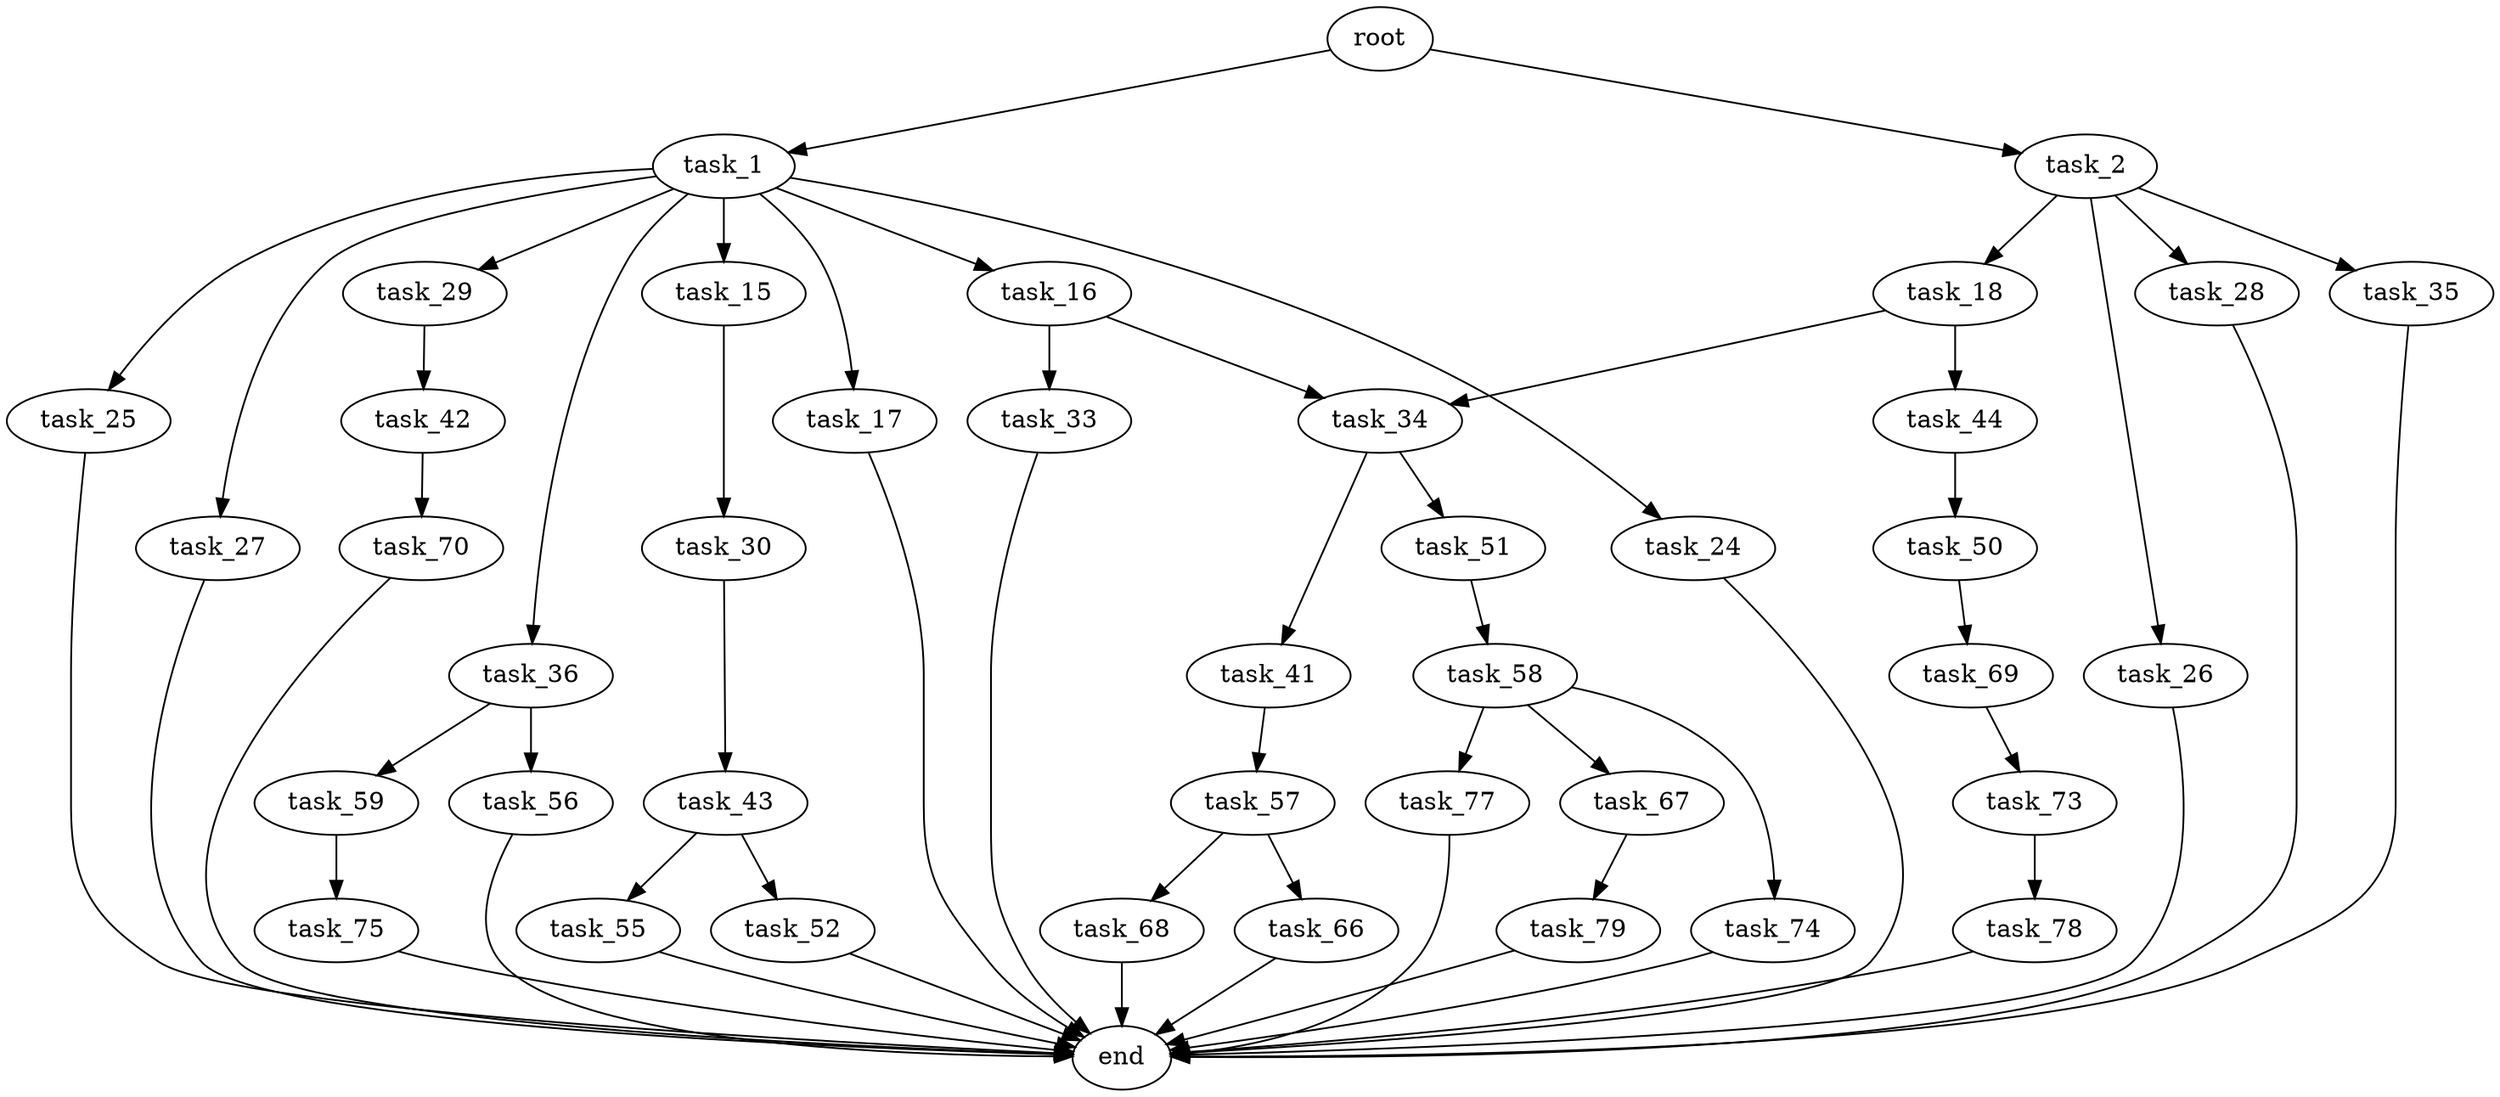 digraph G {
  root [size="0.000000"];
  task_1 [size="8589934592.000000"];
  task_2 [size="28991029248.000000"];
  task_15 [size="8538950414.000000"];
  task_16 [size="110776937235.000000"];
  task_17 [size="1073741824000.000000"];
  task_24 [size="52165666977.000000"];
  task_25 [size="109784862815.000000"];
  task_27 [size="41330986097.000000"];
  task_29 [size="709704575.000000"];
  task_36 [size="21244732156.000000"];
  task_18 [size="247003261575.000000"];
  task_26 [size="1723426310.000000"];
  task_28 [size="134217728000.000000"];
  task_35 [size="28991029248.000000"];
  task_30 [size="12274870261.000000"];
  task_33 [size="16619517422.000000"];
  task_34 [size="1233066794.000000"];
  end [size="0.000000"];
  task_44 [size="68719476736.000000"];
  task_42 [size="47800608976.000000"];
  task_43 [size="8667764144.000000"];
  task_41 [size="134217728000.000000"];
  task_51 [size="167990648020.000000"];
  task_56 [size="1073741824000.000000"];
  task_59 [size="68719476736.000000"];
  task_57 [size="3534031954.000000"];
  task_70 [size="544220684748.000000"];
  task_52 [size="134217728000.000000"];
  task_55 [size="356079086792.000000"];
  task_50 [size="68719476736.000000"];
  task_69 [size="28991029248.000000"];
  task_58 [size="3581763303.000000"];
  task_66 [size="231928233984.000000"];
  task_68 [size="826488089440.000000"];
  task_67 [size="19385267416.000000"];
  task_74 [size="859889729.000000"];
  task_77 [size="25137077566.000000"];
  task_75 [size="366177719962.000000"];
  task_79 [size="12029493981.000000"];
  task_73 [size="65063946720.000000"];
  task_78 [size="3542155860.000000"];

  root -> task_1 [size="1.000000"];
  root -> task_2 [size="1.000000"];
  task_1 -> task_15 [size="33554432.000000"];
  task_1 -> task_16 [size="33554432.000000"];
  task_1 -> task_17 [size="33554432.000000"];
  task_1 -> task_24 [size="33554432.000000"];
  task_1 -> task_25 [size="33554432.000000"];
  task_1 -> task_27 [size="33554432.000000"];
  task_1 -> task_29 [size="33554432.000000"];
  task_1 -> task_36 [size="33554432.000000"];
  task_2 -> task_18 [size="75497472.000000"];
  task_2 -> task_26 [size="75497472.000000"];
  task_2 -> task_28 [size="75497472.000000"];
  task_2 -> task_35 [size="75497472.000000"];
  task_15 -> task_30 [size="411041792.000000"];
  task_16 -> task_33 [size="209715200.000000"];
  task_16 -> task_34 [size="209715200.000000"];
  task_17 -> end [size="1.000000"];
  task_24 -> end [size="1.000000"];
  task_25 -> end [size="1.000000"];
  task_27 -> end [size="1.000000"];
  task_29 -> task_42 [size="75497472.000000"];
  task_36 -> task_56 [size="679477248.000000"];
  task_36 -> task_59 [size="679477248.000000"];
  task_18 -> task_34 [size="411041792.000000"];
  task_18 -> task_44 [size="411041792.000000"];
  task_26 -> end [size="1.000000"];
  task_28 -> end [size="1.000000"];
  task_35 -> end [size="1.000000"];
  task_30 -> task_43 [size="679477248.000000"];
  task_33 -> end [size="1.000000"];
  task_34 -> task_41 [size="33554432.000000"];
  task_34 -> task_51 [size="33554432.000000"];
  task_44 -> task_50 [size="134217728.000000"];
  task_42 -> task_70 [size="75497472.000000"];
  task_43 -> task_52 [size="209715200.000000"];
  task_43 -> task_55 [size="209715200.000000"];
  task_41 -> task_57 [size="209715200.000000"];
  task_51 -> task_58 [size="536870912.000000"];
  task_56 -> end [size="1.000000"];
  task_59 -> task_75 [size="134217728.000000"];
  task_57 -> task_66 [size="134217728.000000"];
  task_57 -> task_68 [size="134217728.000000"];
  task_70 -> end [size="1.000000"];
  task_52 -> end [size="1.000000"];
  task_55 -> end [size="1.000000"];
  task_50 -> task_69 [size="134217728.000000"];
  task_69 -> task_73 [size="75497472.000000"];
  task_58 -> task_67 [size="75497472.000000"];
  task_58 -> task_74 [size="75497472.000000"];
  task_58 -> task_77 [size="75497472.000000"];
  task_66 -> end [size="1.000000"];
  task_68 -> end [size="1.000000"];
  task_67 -> task_79 [size="536870912.000000"];
  task_74 -> end [size="1.000000"];
  task_77 -> end [size="1.000000"];
  task_75 -> end [size="1.000000"];
  task_79 -> end [size="1.000000"];
  task_73 -> task_78 [size="134217728.000000"];
  task_78 -> end [size="1.000000"];
}
